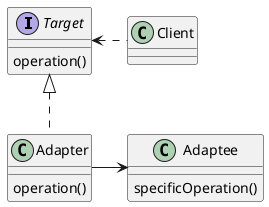 @startuml

interface Target{
operation()
}

class Adapter{
operation()
}

class Client

class Adaptee{
specificOperation()
}

Client ..left..> Target

Adapter .up.|> Target
Adapter --right--> Adaptee


@enduml